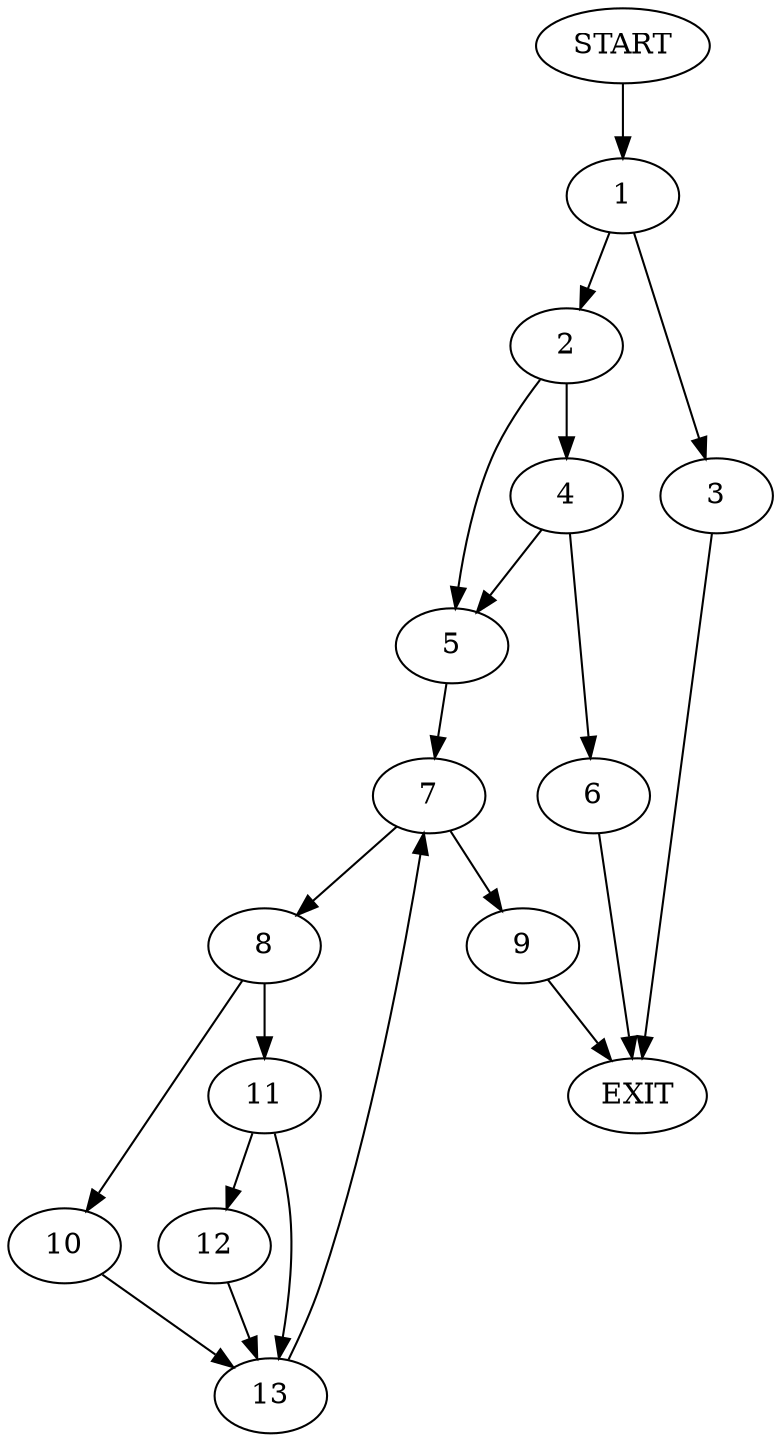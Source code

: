 digraph {
0 [label="START"]
14 [label="EXIT"]
0 -> 1
1 -> 2
1 -> 3
2 -> 4
2 -> 5
3 -> 14
4 -> 5
4 -> 6
5 -> 7
6 -> 14
7 -> 8
7 -> 9
9 -> 14
8 -> 10
8 -> 11
11 -> 12
11 -> 13
10 -> 13
13 -> 7
12 -> 13
}
